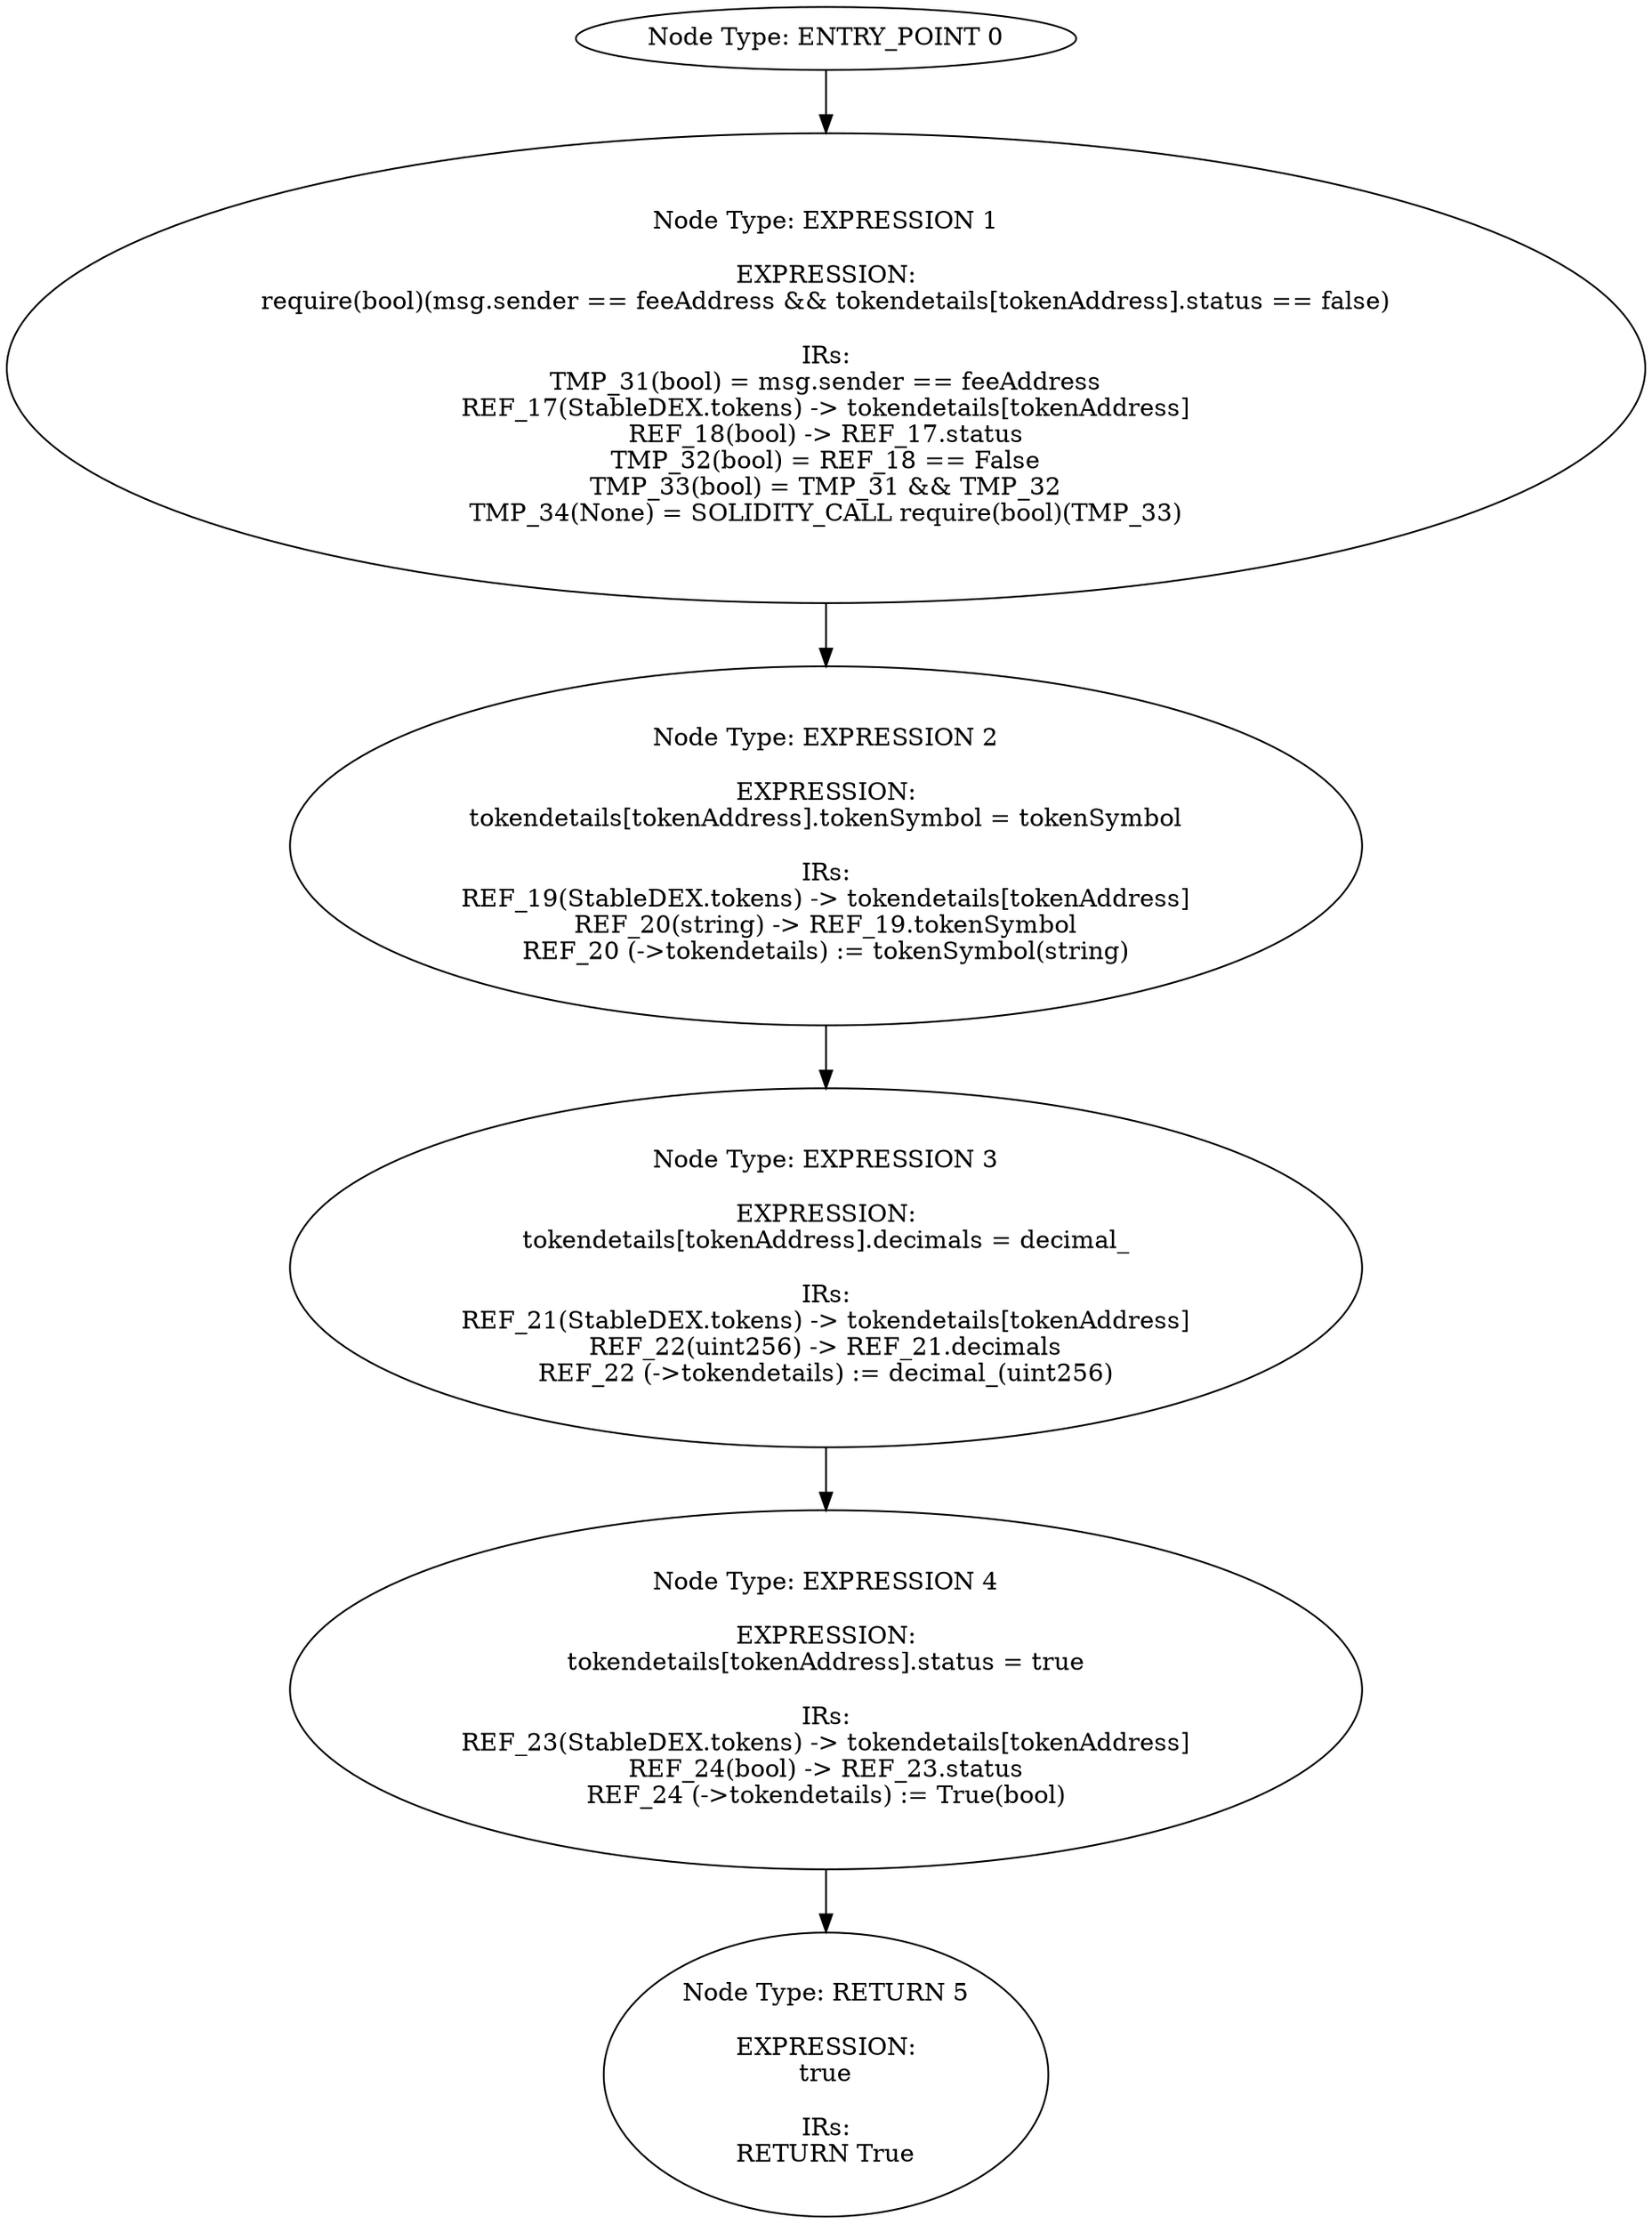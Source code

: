 digraph{
0[label="Node Type: ENTRY_POINT 0
"];
0->1;
1[label="Node Type: EXPRESSION 1

EXPRESSION:
require(bool)(msg.sender == feeAddress && tokendetails[tokenAddress].status == false)

IRs:
TMP_31(bool) = msg.sender == feeAddress
REF_17(StableDEX.tokens) -> tokendetails[tokenAddress]
REF_18(bool) -> REF_17.status
TMP_32(bool) = REF_18 == False
TMP_33(bool) = TMP_31 && TMP_32
TMP_34(None) = SOLIDITY_CALL require(bool)(TMP_33)"];
1->2;
2[label="Node Type: EXPRESSION 2

EXPRESSION:
tokendetails[tokenAddress].tokenSymbol = tokenSymbol

IRs:
REF_19(StableDEX.tokens) -> tokendetails[tokenAddress]
REF_20(string) -> REF_19.tokenSymbol
REF_20 (->tokendetails) := tokenSymbol(string)"];
2->3;
3[label="Node Type: EXPRESSION 3

EXPRESSION:
tokendetails[tokenAddress].decimals = decimal_

IRs:
REF_21(StableDEX.tokens) -> tokendetails[tokenAddress]
REF_22(uint256) -> REF_21.decimals
REF_22 (->tokendetails) := decimal_(uint256)"];
3->4;
4[label="Node Type: EXPRESSION 4

EXPRESSION:
tokendetails[tokenAddress].status = true

IRs:
REF_23(StableDEX.tokens) -> tokendetails[tokenAddress]
REF_24(bool) -> REF_23.status
REF_24 (->tokendetails) := True(bool)"];
4->5;
5[label="Node Type: RETURN 5

EXPRESSION:
true

IRs:
RETURN True"];
}
